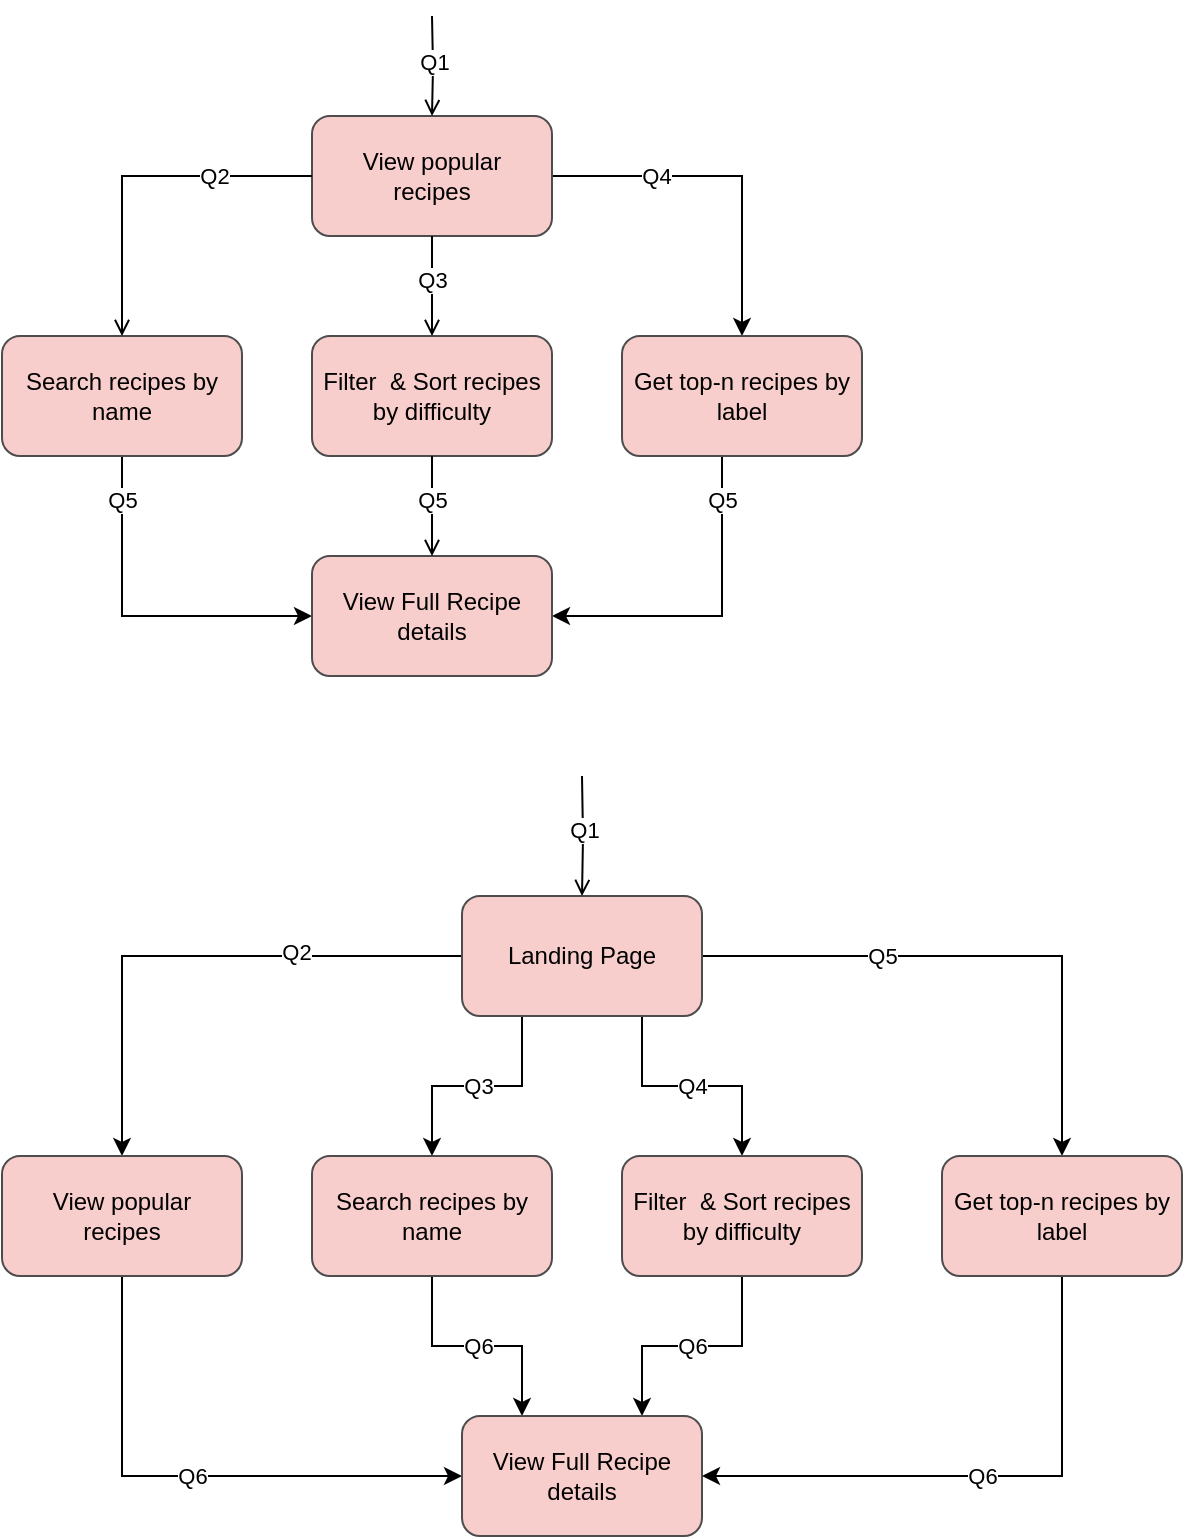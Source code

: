 <mxfile version="23.0.2" type="device">
  <diagram name="Page-1" id="6MEN-gBh7sNnriSMZyOF">
    <mxGraphModel dx="851" dy="249" grid="1" gridSize="10" guides="1" tooltips="1" connect="1" arrows="1" fold="1" page="1" pageScale="1" pageWidth="850" pageHeight="1100" math="0" shadow="0">
      <root>
        <mxCell id="0" />
        <mxCell id="1" parent="0" />
        <mxCell id="bFJjKrbTozKrP3YyDbQ9-38" style="edgeStyle=orthogonalEdgeStyle;rounded=0;orthogonalLoop=1;jettySize=auto;html=1;entryX=0.5;entryY=0;entryDx=0;entryDy=0;" edge="1" parent="1" source="bFJjKrbTozKrP3YyDbQ9-26" target="bFJjKrbTozKrP3YyDbQ9-35">
          <mxGeometry relative="1" as="geometry" />
        </mxCell>
        <mxCell id="bFJjKrbTozKrP3YyDbQ9-39" value="Q4" style="edgeLabel;html=1;align=center;verticalAlign=middle;resizable=0;points=[];fillColor=none;" vertex="1" connectable="0" parent="bFJjKrbTozKrP3YyDbQ9-38">
          <mxGeometry x="-0.174" y="-1" relative="1" as="geometry">
            <mxPoint x="-21" y="-1" as="offset" />
          </mxGeometry>
        </mxCell>
        <mxCell id="bFJjKrbTozKrP3YyDbQ9-26" value="View popular&lt;br&gt;recipes" style="rounded=1;whiteSpace=wrap;html=1;fillColor=#f8cecc;strokeColor=#4D4D4D;strokeWidth=1;" vertex="1" parent="1">
          <mxGeometry x="165" y="60" width="120" height="60" as="geometry" />
        </mxCell>
        <mxCell id="bFJjKrbTozKrP3YyDbQ9-27" style="edgeStyle=orthogonalEdgeStyle;rounded=0;orthogonalLoop=1;jettySize=auto;html=1;endArrow=open;endFill=0;entryX=0.5;entryY=0;entryDx=0;entryDy=0;" edge="1" parent="1" target="bFJjKrbTozKrP3YyDbQ9-26">
          <mxGeometry relative="1" as="geometry">
            <mxPoint x="165.952" y="89.76" as="targetPoint" />
            <mxPoint x="225" y="10" as="sourcePoint" />
          </mxGeometry>
        </mxCell>
        <mxCell id="bFJjKrbTozKrP3YyDbQ9-28" value="Q1" style="edgeLabel;html=1;align=center;verticalAlign=middle;resizable=0;points=[];fillColor=none;" vertex="1" connectable="0" parent="bFJjKrbTozKrP3YyDbQ9-27">
          <mxGeometry x="-0.118" relative="1" as="geometry">
            <mxPoint as="offset" />
          </mxGeometry>
        </mxCell>
        <mxCell id="bFJjKrbTozKrP3YyDbQ9-29" value="Filter&amp;nbsp; &amp;amp; Sort recipes by difficulty" style="rounded=1;whiteSpace=wrap;html=1;fillColor=#f8cecc;strokeColor=#4D4D4D;strokeWidth=1;" vertex="1" parent="1">
          <mxGeometry x="165" y="170" width="120" height="60" as="geometry" />
        </mxCell>
        <mxCell id="bFJjKrbTozKrP3YyDbQ9-30" style="edgeStyle=orthogonalEdgeStyle;rounded=0;orthogonalLoop=1;jettySize=auto;html=1;endArrow=open;endFill=0;entryX=0.5;entryY=0;entryDx=0;entryDy=0;exitX=0.5;exitY=1;exitDx=0;exitDy=0;" edge="1" parent="1" target="bFJjKrbTozKrP3YyDbQ9-29" source="bFJjKrbTozKrP3YyDbQ9-26">
          <mxGeometry relative="1" as="geometry">
            <mxPoint x="165.952" y="199.76" as="targetPoint" />
            <mxPoint x="225" y="120" as="sourcePoint" />
          </mxGeometry>
        </mxCell>
        <mxCell id="bFJjKrbTozKrP3YyDbQ9-31" value="Q3" style="edgeLabel;html=1;align=center;verticalAlign=middle;resizable=0;points=[];fillColor=none;" vertex="1" connectable="0" parent="bFJjKrbTozKrP3YyDbQ9-30">
          <mxGeometry x="-0.118" relative="1" as="geometry">
            <mxPoint as="offset" />
          </mxGeometry>
        </mxCell>
        <mxCell id="bFJjKrbTozKrP3YyDbQ9-72" style="edgeStyle=orthogonalEdgeStyle;rounded=0;orthogonalLoop=1;jettySize=auto;html=1;exitX=0.5;exitY=1;exitDx=0;exitDy=0;entryX=0;entryY=0.5;entryDx=0;entryDy=0;" edge="1" parent="1" source="bFJjKrbTozKrP3YyDbQ9-32" target="bFJjKrbTozKrP3YyDbQ9-40">
          <mxGeometry relative="1" as="geometry" />
        </mxCell>
        <mxCell id="bFJjKrbTozKrP3YyDbQ9-73" value="Q5" style="edgeLabel;html=1;align=center;verticalAlign=middle;resizable=0;points=[];fillColor=none;" vertex="1" connectable="0" parent="bFJjKrbTozKrP3YyDbQ9-72">
          <mxGeometry x="-0.771" relative="1" as="geometry">
            <mxPoint y="2" as="offset" />
          </mxGeometry>
        </mxCell>
        <mxCell id="bFJjKrbTozKrP3YyDbQ9-32" value="Search recipes by name" style="rounded=1;whiteSpace=wrap;html=1;fillColor=#f8cecc;strokeColor=#4D4D4D;strokeWidth=1;" vertex="1" parent="1">
          <mxGeometry x="10" y="170" width="120" height="60" as="geometry" />
        </mxCell>
        <mxCell id="bFJjKrbTozKrP3YyDbQ9-33" style="edgeStyle=orthogonalEdgeStyle;rounded=0;orthogonalLoop=1;jettySize=auto;html=1;endArrow=open;endFill=0;entryX=0.5;entryY=0;entryDx=0;entryDy=0;exitX=0;exitY=0.5;exitDx=0;exitDy=0;" edge="1" parent="1" target="bFJjKrbTozKrP3YyDbQ9-32" source="bFJjKrbTozKrP3YyDbQ9-26">
          <mxGeometry relative="1" as="geometry">
            <mxPoint x="20.952" y="199.76" as="targetPoint" />
            <mxPoint x="80" y="120" as="sourcePoint" />
          </mxGeometry>
        </mxCell>
        <mxCell id="bFJjKrbTozKrP3YyDbQ9-34" value="Q2" style="edgeLabel;html=1;align=center;verticalAlign=middle;resizable=0;points=[];fillColor=none;" vertex="1" connectable="0" parent="bFJjKrbTozKrP3YyDbQ9-33">
          <mxGeometry x="-0.118" relative="1" as="geometry">
            <mxPoint x="28" as="offset" />
          </mxGeometry>
        </mxCell>
        <mxCell id="bFJjKrbTozKrP3YyDbQ9-70" style="edgeStyle=orthogonalEdgeStyle;rounded=0;orthogonalLoop=1;jettySize=auto;html=1;entryX=1;entryY=0.5;entryDx=0;entryDy=0;" edge="1" parent="1" source="bFJjKrbTozKrP3YyDbQ9-35" target="bFJjKrbTozKrP3YyDbQ9-40">
          <mxGeometry relative="1" as="geometry">
            <Array as="points">
              <mxPoint x="370" y="310" />
            </Array>
          </mxGeometry>
        </mxCell>
        <mxCell id="bFJjKrbTozKrP3YyDbQ9-71" value="Q5" style="edgeLabel;html=1;align=center;verticalAlign=middle;resizable=0;points=[];fillColor=none;" vertex="1" connectable="0" parent="bFJjKrbTozKrP3YyDbQ9-70">
          <mxGeometry x="-0.298" relative="1" as="geometry">
            <mxPoint y="-36" as="offset" />
          </mxGeometry>
        </mxCell>
        <mxCell id="bFJjKrbTozKrP3YyDbQ9-35" value="Get top-n recipes by label" style="rounded=1;whiteSpace=wrap;html=1;fillColor=#f8cecc;strokeColor=#4D4D4D;strokeWidth=1;" vertex="1" parent="1">
          <mxGeometry x="320" y="170" width="120" height="60" as="geometry" />
        </mxCell>
        <mxCell id="bFJjKrbTozKrP3YyDbQ9-40" value="View Full Recipe details" style="rounded=1;whiteSpace=wrap;html=1;fillColor=#f8cecc;strokeColor=#4D4D4D;strokeWidth=1;" vertex="1" parent="1">
          <mxGeometry x="165" y="280" width="120" height="60" as="geometry" />
        </mxCell>
        <mxCell id="bFJjKrbTozKrP3YyDbQ9-41" style="edgeStyle=orthogonalEdgeStyle;rounded=0;orthogonalLoop=1;jettySize=auto;html=1;endArrow=open;endFill=0;entryX=0.5;entryY=0;entryDx=0;entryDy=0;exitX=0.5;exitY=1;exitDx=0;exitDy=0;" edge="1" parent="1" source="bFJjKrbTozKrP3YyDbQ9-29" target="bFJjKrbTozKrP3YyDbQ9-40">
          <mxGeometry relative="1" as="geometry">
            <mxPoint x="235" y="180" as="targetPoint" />
            <mxPoint x="235" y="130" as="sourcePoint" />
          </mxGeometry>
        </mxCell>
        <mxCell id="bFJjKrbTozKrP3YyDbQ9-42" value="Q5" style="edgeLabel;html=1;align=center;verticalAlign=middle;resizable=0;points=[];fillColor=none;" vertex="1" connectable="0" parent="bFJjKrbTozKrP3YyDbQ9-41">
          <mxGeometry x="-0.118" relative="1" as="geometry">
            <mxPoint as="offset" />
          </mxGeometry>
        </mxCell>
        <mxCell id="bFJjKrbTozKrP3YyDbQ9-59" style="edgeStyle=orthogonalEdgeStyle;rounded=0;orthogonalLoop=1;jettySize=auto;html=1;entryX=0.5;entryY=0;entryDx=0;entryDy=0;" edge="1" parent="1" source="bFJjKrbTozKrP3YyDbQ9-45" target="bFJjKrbTozKrP3YyDbQ9-51">
          <mxGeometry relative="1" as="geometry" />
        </mxCell>
        <mxCell id="bFJjKrbTozKrP3YyDbQ9-68" value="Q2" style="edgeLabel;html=1;align=center;verticalAlign=middle;resizable=0;points=[];" vertex="1" connectable="0" parent="bFJjKrbTozKrP3YyDbQ9-59">
          <mxGeometry x="-0.381" y="-2" relative="1" as="geometry">
            <mxPoint as="offset" />
          </mxGeometry>
        </mxCell>
        <mxCell id="bFJjKrbTozKrP3YyDbQ9-60" value="Q3" style="edgeStyle=orthogonalEdgeStyle;rounded=0;orthogonalLoop=1;jettySize=auto;html=1;entryX=0.5;entryY=0;entryDx=0;entryDy=0;exitX=0.25;exitY=1;exitDx=0;exitDy=0;" edge="1" parent="1" source="bFJjKrbTozKrP3YyDbQ9-45" target="bFJjKrbTozKrP3YyDbQ9-48">
          <mxGeometry relative="1" as="geometry" />
        </mxCell>
        <mxCell id="bFJjKrbTozKrP3YyDbQ9-62" value="Q4" style="edgeStyle=orthogonalEdgeStyle;rounded=0;orthogonalLoop=1;jettySize=auto;html=1;exitX=0.75;exitY=1;exitDx=0;exitDy=0;entryX=0.5;entryY=0;entryDx=0;entryDy=0;" edge="1" parent="1" source="bFJjKrbTozKrP3YyDbQ9-45" target="bFJjKrbTozKrP3YyDbQ9-54">
          <mxGeometry relative="1" as="geometry" />
        </mxCell>
        <mxCell id="bFJjKrbTozKrP3YyDbQ9-63" value="Q5" style="edgeStyle=orthogonalEdgeStyle;rounded=0;orthogonalLoop=1;jettySize=auto;html=1;entryX=0.5;entryY=0;entryDx=0;entryDy=0;" edge="1" parent="1" source="bFJjKrbTozKrP3YyDbQ9-45" target="bFJjKrbTozKrP3YyDbQ9-58">
          <mxGeometry x="-0.357" relative="1" as="geometry">
            <mxPoint as="offset" />
          </mxGeometry>
        </mxCell>
        <mxCell id="bFJjKrbTozKrP3YyDbQ9-45" value="Landing Page" style="rounded=1;whiteSpace=wrap;html=1;fillColor=#f8cecc;strokeColor=#4D4D4D;strokeWidth=1;" vertex="1" parent="1">
          <mxGeometry x="240" y="450" width="120" height="60" as="geometry" />
        </mxCell>
        <mxCell id="bFJjKrbTozKrP3YyDbQ9-46" style="edgeStyle=orthogonalEdgeStyle;rounded=0;orthogonalLoop=1;jettySize=auto;html=1;endArrow=open;endFill=0;entryX=0.5;entryY=0;entryDx=0;entryDy=0;" edge="1" parent="1" target="bFJjKrbTozKrP3YyDbQ9-45">
          <mxGeometry relative="1" as="geometry">
            <mxPoint x="165.952" y="469.76" as="targetPoint" />
            <mxPoint x="300" y="390" as="sourcePoint" />
          </mxGeometry>
        </mxCell>
        <mxCell id="bFJjKrbTozKrP3YyDbQ9-47" value="Q1" style="edgeLabel;html=1;align=center;verticalAlign=middle;resizable=0;points=[];" vertex="1" connectable="0" parent="bFJjKrbTozKrP3YyDbQ9-46">
          <mxGeometry x="-0.118" relative="1" as="geometry">
            <mxPoint as="offset" />
          </mxGeometry>
        </mxCell>
        <mxCell id="bFJjKrbTozKrP3YyDbQ9-66" value="Q6" style="edgeStyle=orthogonalEdgeStyle;rounded=0;orthogonalLoop=1;jettySize=auto;html=1;entryX=0.25;entryY=0;entryDx=0;entryDy=0;" edge="1" parent="1" source="bFJjKrbTozKrP3YyDbQ9-48" target="bFJjKrbTozKrP3YyDbQ9-55">
          <mxGeometry relative="1" as="geometry" />
        </mxCell>
        <mxCell id="bFJjKrbTozKrP3YyDbQ9-48" value="Search recipes by name" style="rounded=1;whiteSpace=wrap;html=1;fillColor=#f8cecc;strokeColor=#4D4D4D;strokeWidth=1;" vertex="1" parent="1">
          <mxGeometry x="165" y="580" width="120" height="60" as="geometry" />
        </mxCell>
        <mxCell id="bFJjKrbTozKrP3YyDbQ9-67" value="Q6" style="edgeStyle=orthogonalEdgeStyle;rounded=0;orthogonalLoop=1;jettySize=auto;html=1;entryX=0;entryY=0.5;entryDx=0;entryDy=0;" edge="1" parent="1" source="bFJjKrbTozKrP3YyDbQ9-51" target="bFJjKrbTozKrP3YyDbQ9-55">
          <mxGeometry relative="1" as="geometry">
            <Array as="points">
              <mxPoint x="70" y="740" />
            </Array>
          </mxGeometry>
        </mxCell>
        <mxCell id="bFJjKrbTozKrP3YyDbQ9-51" value="View popular&lt;br style=&quot;border-color: var(--border-color);&quot;&gt;recipes" style="rounded=1;whiteSpace=wrap;html=1;fillColor=#f8cecc;strokeColor=#4D4D4D;strokeWidth=1;" vertex="1" parent="1">
          <mxGeometry x="10" y="580" width="120" height="60" as="geometry" />
        </mxCell>
        <mxCell id="bFJjKrbTozKrP3YyDbQ9-64" value="Q6" style="edgeStyle=orthogonalEdgeStyle;rounded=0;orthogonalLoop=1;jettySize=auto;html=1;entryX=0.75;entryY=0;entryDx=0;entryDy=0;" edge="1" parent="1" source="bFJjKrbTozKrP3YyDbQ9-54" target="bFJjKrbTozKrP3YyDbQ9-55">
          <mxGeometry relative="1" as="geometry" />
        </mxCell>
        <mxCell id="bFJjKrbTozKrP3YyDbQ9-54" value="Filter&amp;nbsp; &amp;amp; Sort recipes by difficulty" style="rounded=1;whiteSpace=wrap;html=1;fillColor=#f8cecc;strokeColor=#4D4D4D;strokeWidth=1;" vertex="1" parent="1">
          <mxGeometry x="320" y="580" width="120" height="60" as="geometry" />
        </mxCell>
        <mxCell id="bFJjKrbTozKrP3YyDbQ9-55" value="View Full Recipe details" style="rounded=1;whiteSpace=wrap;html=1;fillColor=#f8cecc;strokeColor=#4D4D4D;strokeWidth=1;" vertex="1" parent="1">
          <mxGeometry x="240" y="710" width="120" height="60" as="geometry" />
        </mxCell>
        <mxCell id="bFJjKrbTozKrP3YyDbQ9-65" value="Q6" style="edgeStyle=orthogonalEdgeStyle;rounded=0;orthogonalLoop=1;jettySize=auto;html=1;entryX=1;entryY=0.5;entryDx=0;entryDy=0;" edge="1" parent="1" source="bFJjKrbTozKrP3YyDbQ9-58" target="bFJjKrbTozKrP3YyDbQ9-55">
          <mxGeometry relative="1" as="geometry">
            <Array as="points">
              <mxPoint x="540" y="740" />
            </Array>
          </mxGeometry>
        </mxCell>
        <mxCell id="bFJjKrbTozKrP3YyDbQ9-58" value="Get top-n recipes by label" style="rounded=1;whiteSpace=wrap;html=1;fillColor=#f8cecc;strokeColor=#4D4D4D;strokeWidth=1;" vertex="1" parent="1">
          <mxGeometry x="480" y="580" width="120" height="60" as="geometry" />
        </mxCell>
      </root>
    </mxGraphModel>
  </diagram>
</mxfile>
